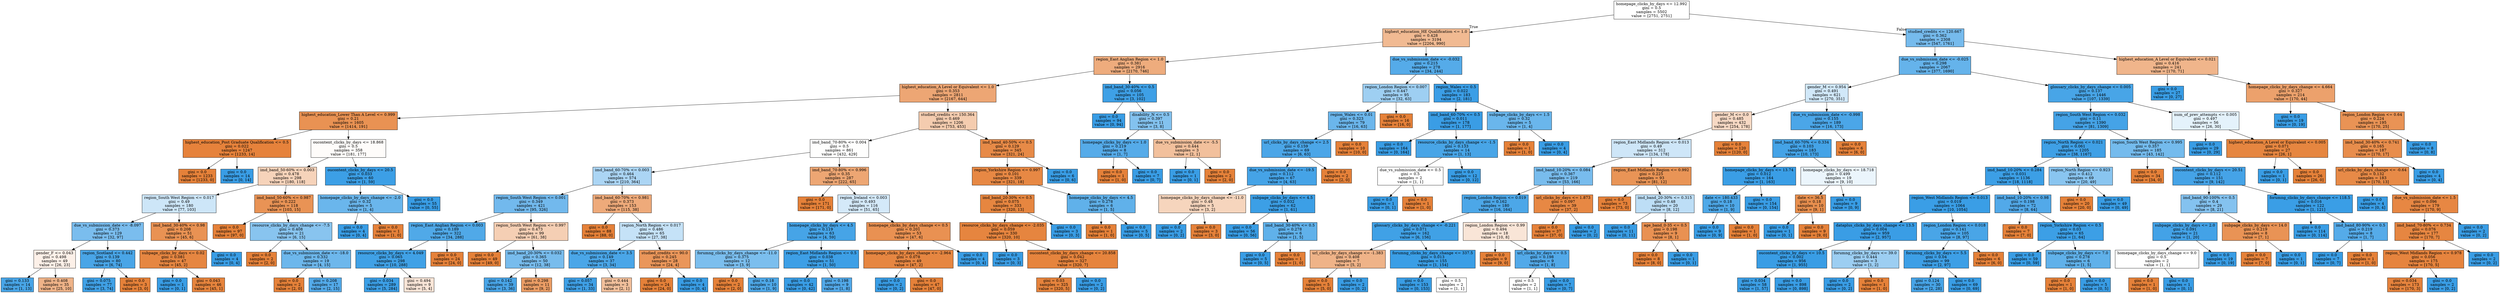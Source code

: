 digraph Tree {
node [shape=box, style="filled", color="black"] ;
0 [label="homepage_clicks_by_days <= 12.992\ngini = 0.5\nsamples = 5502\nvalue = [2751, 2751]", fillcolor="#e5813900"] ;
1 [label="highest_education_HE Qualification <= 1.0\ngini = 0.428\nsamples = 3194\nvalue = [2204, 990]", fillcolor="#e581398c"] ;
0 -> 1 [labeldistance=2.5, labelangle=45, headlabel="True"] ;
2 [label="region_East Anglian Region <= 1.0\ngini = 0.381\nsamples = 2916\nvalue = [2170, 746]", fillcolor="#e58139a7"] ;
1 -> 2 ;
3 [label="highest_education_A Level or Equivalent <= 1.0\ngini = 0.353\nsamples = 2811\nvalue = [2167, 644]", fillcolor="#e58139b3"] ;
2 -> 3 ;
4 [label="highest_education_Lower Than A Level <= 0.999\ngini = 0.21\nsamples = 1605\nvalue = [1414, 191]", fillcolor="#e58139dd"] ;
3 -> 4 ;
5 [label="highest_education_Post Graduate Qualification <= 0.5\ngini = 0.022\nsamples = 1247\nvalue = [1233, 14]", fillcolor="#e58139fc"] ;
4 -> 5 ;
6 [label="gini = 0.0\nsamples = 1233\nvalue = [1233, 0]", fillcolor="#e58139ff"] ;
5 -> 6 ;
7 [label="gini = 0.0\nsamples = 14\nvalue = [0, 14]", fillcolor="#399de5ff"] ;
5 -> 7 ;
8 [label="oucontent_clicks_by_days <= 18.868\ngini = 0.5\nsamples = 358\nvalue = [181, 177]", fillcolor="#e5813906"] ;
4 -> 8 ;
9 [label="imd_band_50-60% <= 0.003\ngini = 0.478\nsamples = 298\nvalue = [180, 118]", fillcolor="#e5813958"] ;
8 -> 9 ;
10 [label="region_South West Region <= 0.017\ngini = 0.49\nsamples = 180\nvalue = [77, 103]", fillcolor="#399de540"] ;
9 -> 10 ;
11 [label="due_vs_submission_date <= -8.097\ngini = 0.373\nsamples = 129\nvalue = [32, 97]", fillcolor="#399de5ab"] ;
10 -> 11 ;
12 [label="gender_F <= 0.043\ngini = 0.498\nsamples = 49\nvalue = [26, 23]", fillcolor="#e581391d"] ;
11 -> 12 ;
13 [label="gini = 0.133\nsamples = 14\nvalue = [1, 13]", fillcolor="#399de5eb"] ;
12 -> 13 ;
14 [label="gini = 0.408\nsamples = 35\nvalue = [25, 10]", fillcolor="#e5813999"] ;
12 -> 14 ;
15 [label="region_Scotland <= 0.442\ngini = 0.139\nsamples = 80\nvalue = [6, 74]", fillcolor="#399de5ea"] ;
11 -> 15 ;
16 [label="gini = 0.075\nsamples = 77\nvalue = [3, 74]", fillcolor="#399de5f5"] ;
15 -> 16 ;
17 [label="gini = 0.0\nsamples = 3\nvalue = [3, 0]", fillcolor="#e58139ff"] ;
15 -> 17 ;
18 [label="imd_band_30-40% <= 0.98\ngini = 0.208\nsamples = 51\nvalue = [45, 6]", fillcolor="#e58139dd"] ;
10 -> 18 ;
19 [label="subpage_clicks_by_days <= 0.02\ngini = 0.081\nsamples = 47\nvalue = [45, 2]", fillcolor="#e58139f4"] ;
18 -> 19 ;
20 [label="gini = 0.0\nsamples = 1\nvalue = [0, 1]", fillcolor="#399de5ff"] ;
19 -> 20 ;
21 [label="gini = 0.043\nsamples = 46\nvalue = [45, 1]", fillcolor="#e58139f9"] ;
19 -> 21 ;
22 [label="gini = 0.0\nsamples = 4\nvalue = [0, 4]", fillcolor="#399de5ff"] ;
18 -> 22 ;
23 [label="imd_band_50-60% <= 0.987\ngini = 0.222\nsamples = 118\nvalue = [103, 15]", fillcolor="#e58139da"] ;
9 -> 23 ;
24 [label="gini = 0.0\nsamples = 97\nvalue = [97, 0]", fillcolor="#e58139ff"] ;
23 -> 24 ;
25 [label="resource_clicks_by_days_change <= -7.5\ngini = 0.408\nsamples = 21\nvalue = [6, 15]", fillcolor="#399de599"] ;
23 -> 25 ;
26 [label="gini = 0.0\nsamples = 2\nvalue = [2, 0]", fillcolor="#e58139ff"] ;
25 -> 26 ;
27 [label="due_vs_submission_date <= -18.0\ngini = 0.332\nsamples = 19\nvalue = [4, 15]", fillcolor="#399de5bb"] ;
25 -> 27 ;
28 [label="gini = 0.0\nsamples = 2\nvalue = [2, 0]", fillcolor="#e58139ff"] ;
27 -> 28 ;
29 [label="gini = 0.208\nsamples = 17\nvalue = [2, 15]", fillcolor="#399de5dd"] ;
27 -> 29 ;
30 [label="oucontent_clicks_by_days <= 20.5\ngini = 0.033\nsamples = 60\nvalue = [1, 59]", fillcolor="#399de5fb"] ;
8 -> 30 ;
31 [label="homepage_clicks_by_days_change <= -2.0\ngini = 0.32\nsamples = 5\nvalue = [1, 4]", fillcolor="#399de5bf"] ;
30 -> 31 ;
32 [label="gini = 0.0\nsamples = 4\nvalue = [0, 4]", fillcolor="#399de5ff"] ;
31 -> 32 ;
33 [label="gini = 0.0\nsamples = 1\nvalue = [1, 0]", fillcolor="#e58139ff"] ;
31 -> 33 ;
34 [label="gini = 0.0\nsamples = 55\nvalue = [0, 55]", fillcolor="#399de5ff"] ;
30 -> 34 ;
35 [label="studied_credits <= 150.364\ngini = 0.469\nsamples = 1206\nvalue = [753, 453]", fillcolor="#e5813966"] ;
3 -> 35 ;
36 [label="imd_band_70-80% <= 0.004\ngini = 0.5\nsamples = 861\nvalue = [432, 429]", fillcolor="#e5813902"] ;
35 -> 36 ;
37 [label="imd_band_60-70% <= 0.003\ngini = 0.464\nsamples = 574\nvalue = [210, 364]", fillcolor="#399de56c"] ;
36 -> 37 ;
38 [label="region_South West Region <= 0.001\ngini = 0.349\nsamples = 421\nvalue = [95, 326]", fillcolor="#399de5b5"] ;
37 -> 38 ;
39 [label="region_East Anglian Region <= 0.003\ngini = 0.189\nsamples = 322\nvalue = [34, 288]", fillcolor="#399de5e1"] ;
38 -> 39 ;
40 [label="resource_clicks_by_days <= 4.049\ngini = 0.065\nsamples = 298\nvalue = [10, 288]", fillcolor="#399de5f6"] ;
39 -> 40 ;
41 [label="gini = 0.034\nsamples = 289\nvalue = [5, 284]", fillcolor="#399de5fb"] ;
40 -> 41 ;
42 [label="gini = 0.494\nsamples = 9\nvalue = [5, 4]", fillcolor="#e5813933"] ;
40 -> 42 ;
43 [label="gini = 0.0\nsamples = 24\nvalue = [24, 0]", fillcolor="#e58139ff"] ;
39 -> 43 ;
44 [label="region_South West Region <= 0.997\ngini = 0.473\nsamples = 99\nvalue = [61, 38]", fillcolor="#e5813960"] ;
38 -> 44 ;
45 [label="gini = 0.0\nsamples = 49\nvalue = [49, 0]", fillcolor="#e58139ff"] ;
44 -> 45 ;
46 [label="imd_band_20-30% <= 0.032\ngini = 0.365\nsamples = 50\nvalue = [12, 38]", fillcolor="#399de5ae"] ;
44 -> 46 ;
47 [label="gini = 0.142\nsamples = 39\nvalue = [3, 36]", fillcolor="#399de5ea"] ;
46 -> 47 ;
48 [label="gini = 0.298\nsamples = 11\nvalue = [9, 2]", fillcolor="#e58139c6"] ;
46 -> 48 ;
49 [label="imd_band_60-70% <= 0.981\ngini = 0.373\nsamples = 153\nvalue = [115, 38]", fillcolor="#e58139ab"] ;
37 -> 49 ;
50 [label="gini = 0.0\nsamples = 88\nvalue = [88, 0]", fillcolor="#e58139ff"] ;
49 -> 50 ;
51 [label="region_North Region <= 0.017\ngini = 0.486\nsamples = 65\nvalue = [27, 38]", fillcolor="#399de54a"] ;
49 -> 51 ;
52 [label="due_vs_submission_date <= 3.5\ngini = 0.149\nsamples = 37\nvalue = [3, 34]", fillcolor="#399de5e9"] ;
51 -> 52 ;
53 [label="gini = 0.057\nsamples = 34\nvalue = [1, 33]", fillcolor="#399de5f7"] ;
52 -> 53 ;
54 [label="gini = 0.444\nsamples = 3\nvalue = [2, 1]", fillcolor="#e581397f"] ;
52 -> 54 ;
55 [label="studied_credits <= 90.0\ngini = 0.245\nsamples = 28\nvalue = [24, 4]", fillcolor="#e58139d4"] ;
51 -> 55 ;
56 [label="gini = 0.0\nsamples = 24\nvalue = [24, 0]", fillcolor="#e58139ff"] ;
55 -> 56 ;
57 [label="gini = 0.0\nsamples = 4\nvalue = [0, 4]", fillcolor="#399de5ff"] ;
55 -> 57 ;
58 [label="imd_band_70-80% <= 0.996\ngini = 0.35\nsamples = 287\nvalue = [222, 65]", fillcolor="#e58139b4"] ;
36 -> 58 ;
59 [label="gini = 0.0\nsamples = 171\nvalue = [171, 0]", fillcolor="#e58139ff"] ;
58 -> 59 ;
60 [label="region_Ireland <= 0.003\ngini = 0.493\nsamples = 116\nvalue = [51, 65]", fillcolor="#399de537"] ;
58 -> 60 ;
61 [label="homepage_clicks_by_days <= 4.5\ngini = 0.119\nsamples = 63\nvalue = [4, 59]", fillcolor="#399de5ee"] ;
60 -> 61 ;
62 [label="forumng_clicks_by_days_change <= -11.0\ngini = 0.375\nsamples = 12\nvalue = [3, 9]", fillcolor="#399de5aa"] ;
61 -> 62 ;
63 [label="gini = 0.0\nsamples = 2\nvalue = [2, 0]", fillcolor="#e58139ff"] ;
62 -> 63 ;
64 [label="gini = 0.18\nsamples = 10\nvalue = [1, 9]", fillcolor="#399de5e3"] ;
62 -> 64 ;
65 [label="region_East Midlands Region <= 0.5\ngini = 0.038\nsamples = 51\nvalue = [1, 50]", fillcolor="#399de5fa"] ;
61 -> 65 ;
66 [label="gini = 0.0\nsamples = 42\nvalue = [0, 42]", fillcolor="#399de5ff"] ;
65 -> 66 ;
67 [label="gini = 0.198\nsamples = 9\nvalue = [1, 8]", fillcolor="#399de5df"] ;
65 -> 67 ;
68 [label="homepage_clicks_by_days_change <= 0.5\ngini = 0.201\nsamples = 53\nvalue = [47, 6]", fillcolor="#e58139de"] ;
60 -> 68 ;
69 [label="homepage_clicks_by_days_change <= -2.964\ngini = 0.078\nsamples = 49\nvalue = [47, 2]", fillcolor="#e58139f4"] ;
68 -> 69 ;
70 [label="gini = 0.0\nsamples = 2\nvalue = [0, 2]", fillcolor="#399de5ff"] ;
69 -> 70 ;
71 [label="gini = 0.0\nsamples = 47\nvalue = [47, 0]", fillcolor="#e58139ff"] ;
69 -> 71 ;
72 [label="gini = 0.0\nsamples = 4\nvalue = [0, 4]", fillcolor="#399de5ff"] ;
68 -> 72 ;
73 [label="imd_band_40-50% <= 0.5\ngini = 0.129\nsamples = 345\nvalue = [321, 24]", fillcolor="#e58139ec"] ;
35 -> 73 ;
74 [label="region_Yorkshire Region <= 0.997\ngini = 0.101\nsamples = 339\nvalue = [321, 18]", fillcolor="#e58139f1"] ;
73 -> 74 ;
75 [label="imd_band_20-30% <= 0.5\ngini = 0.075\nsamples = 333\nvalue = [320, 13]", fillcolor="#e58139f5"] ;
74 -> 75 ;
76 [label="resource_clicks_by_days_change <= -2.035\ngini = 0.059\nsamples = 330\nvalue = [320, 10]", fillcolor="#e58139f7"] ;
75 -> 76 ;
77 [label="gini = 0.0\nsamples = 3\nvalue = [0, 3]", fillcolor="#399de5ff"] ;
76 -> 77 ;
78 [label="oucontent_clicks_by_days_change <= 20.858\ngini = 0.042\nsamples = 327\nvalue = [320, 7]", fillcolor="#e58139f9"] ;
76 -> 78 ;
79 [label="gini = 0.03\nsamples = 325\nvalue = [320, 5]", fillcolor="#e58139fb"] ;
78 -> 79 ;
80 [label="gini = 0.0\nsamples = 2\nvalue = [0, 2]", fillcolor="#399de5ff"] ;
78 -> 80 ;
81 [label="gini = 0.0\nsamples = 3\nvalue = [0, 3]", fillcolor="#399de5ff"] ;
75 -> 81 ;
82 [label="homepage_clicks_by_days <= 4.5\ngini = 0.278\nsamples = 6\nvalue = [1, 5]", fillcolor="#399de5cc"] ;
74 -> 82 ;
83 [label="gini = 0.0\nsamples = 1\nvalue = [1, 0]", fillcolor="#e58139ff"] ;
82 -> 83 ;
84 [label="gini = 0.0\nsamples = 5\nvalue = [0, 5]", fillcolor="#399de5ff"] ;
82 -> 84 ;
85 [label="gini = 0.0\nsamples = 6\nvalue = [0, 6]", fillcolor="#399de5ff"] ;
73 -> 85 ;
86 [label="imd_band_30-40% <= 0.5\ngini = 0.056\nsamples = 105\nvalue = [3, 102]", fillcolor="#399de5f8"] ;
2 -> 86 ;
87 [label="gini = 0.0\nsamples = 94\nvalue = [0, 94]", fillcolor="#399de5ff"] ;
86 -> 87 ;
88 [label="disability_N <= 0.5\ngini = 0.397\nsamples = 11\nvalue = [3, 8]", fillcolor="#399de59f"] ;
86 -> 88 ;
89 [label="homepage_clicks_by_days <= 1.0\ngini = 0.219\nsamples = 8\nvalue = [1, 7]", fillcolor="#399de5db"] ;
88 -> 89 ;
90 [label="gini = 0.0\nsamples = 1\nvalue = [1, 0]", fillcolor="#e58139ff"] ;
89 -> 90 ;
91 [label="gini = 0.0\nsamples = 7\nvalue = [0, 7]", fillcolor="#399de5ff"] ;
89 -> 91 ;
92 [label="due_vs_submission_date <= -5.5\ngini = 0.444\nsamples = 3\nvalue = [2, 1]", fillcolor="#e581397f"] ;
88 -> 92 ;
93 [label="gini = 0.0\nsamples = 1\nvalue = [0, 1]", fillcolor="#399de5ff"] ;
92 -> 93 ;
94 [label="gini = 0.0\nsamples = 2\nvalue = [2, 0]", fillcolor="#e58139ff"] ;
92 -> 94 ;
95 [label="due_vs_submission_date <= -0.032\ngini = 0.215\nsamples = 278\nvalue = [34, 244]", fillcolor="#399de5db"] ;
1 -> 95 ;
96 [label="region_London Region <= 0.007\ngini = 0.447\nsamples = 95\nvalue = [32, 63]", fillcolor="#399de57d"] ;
95 -> 96 ;
97 [label="region_Wales <= 0.01\ngini = 0.323\nsamples = 79\nvalue = [16, 63]", fillcolor="#399de5be"] ;
96 -> 97 ;
98 [label="url_clicks_by_days_change <= 2.5\ngini = 0.159\nsamples = 69\nvalue = [6, 63]", fillcolor="#399de5e7"] ;
97 -> 98 ;
99 [label="due_vs_submission_date <= -19.5\ngini = 0.112\nsamples = 67\nvalue = [4, 63]", fillcolor="#399de5ef"] ;
98 -> 99 ;
100 [label="homepage_clicks_by_days_change <= -11.0\ngini = 0.48\nsamples = 5\nvalue = [3, 2]", fillcolor="#e5813955"] ;
99 -> 100 ;
101 [label="gini = 0.0\nsamples = 2\nvalue = [0, 2]", fillcolor="#399de5ff"] ;
100 -> 101 ;
102 [label="gini = 0.0\nsamples = 3\nvalue = [3, 0]", fillcolor="#e58139ff"] ;
100 -> 102 ;
103 [label="subpage_clicks_by_days <= 4.5\ngini = 0.032\nsamples = 62\nvalue = [1, 61]", fillcolor="#399de5fb"] ;
99 -> 103 ;
104 [label="gini = 0.0\nsamples = 56\nvalue = [0, 56]", fillcolor="#399de5ff"] ;
103 -> 104 ;
105 [label="imd_band_30-40% <= 0.5\ngini = 0.278\nsamples = 6\nvalue = [1, 5]", fillcolor="#399de5cc"] ;
103 -> 105 ;
106 [label="gini = 0.0\nsamples = 5\nvalue = [0, 5]", fillcolor="#399de5ff"] ;
105 -> 106 ;
107 [label="gini = 0.0\nsamples = 1\nvalue = [1, 0]", fillcolor="#e58139ff"] ;
105 -> 107 ;
108 [label="gini = 0.0\nsamples = 2\nvalue = [2, 0]", fillcolor="#e58139ff"] ;
98 -> 108 ;
109 [label="gini = 0.0\nsamples = 10\nvalue = [10, 0]", fillcolor="#e58139ff"] ;
97 -> 109 ;
110 [label="gini = 0.0\nsamples = 16\nvalue = [16, 0]", fillcolor="#e58139ff"] ;
96 -> 110 ;
111 [label="region_Wales <= 0.5\ngini = 0.022\nsamples = 183\nvalue = [2, 181]", fillcolor="#399de5fc"] ;
95 -> 111 ;
112 [label="imd_band_60-70% <= 0.5\ngini = 0.011\nsamples = 178\nvalue = [1, 177]", fillcolor="#399de5fe"] ;
111 -> 112 ;
113 [label="gini = 0.0\nsamples = 164\nvalue = [0, 164]", fillcolor="#399de5ff"] ;
112 -> 113 ;
114 [label="resource_clicks_by_days_change <= -1.5\ngini = 0.133\nsamples = 14\nvalue = [1, 13]", fillcolor="#399de5eb"] ;
112 -> 114 ;
115 [label="due_vs_submission_date <= 0.5\ngini = 0.5\nsamples = 2\nvalue = [1, 1]", fillcolor="#e5813900"] ;
114 -> 115 ;
116 [label="gini = 0.0\nsamples = 1\nvalue = [0, 1]", fillcolor="#399de5ff"] ;
115 -> 116 ;
117 [label="gini = 0.0\nsamples = 1\nvalue = [1, 0]", fillcolor="#e58139ff"] ;
115 -> 117 ;
118 [label="gini = 0.0\nsamples = 12\nvalue = [0, 12]", fillcolor="#399de5ff"] ;
114 -> 118 ;
119 [label="subpage_clicks_by_days <= 1.5\ngini = 0.32\nsamples = 5\nvalue = [1, 4]", fillcolor="#399de5bf"] ;
111 -> 119 ;
120 [label="gini = 0.0\nsamples = 1\nvalue = [1, 0]", fillcolor="#e58139ff"] ;
119 -> 120 ;
121 [label="gini = 0.0\nsamples = 4\nvalue = [0, 4]", fillcolor="#399de5ff"] ;
119 -> 121 ;
122 [label="studied_credits <= 120.667\ngini = 0.362\nsamples = 2308\nvalue = [547, 1761]", fillcolor="#399de5b0"] ;
0 -> 122 [labeldistance=2.5, labelangle=-45, headlabel="False"] ;
123 [label="due_vs_submission_date <= -0.025\ngini = 0.298\nsamples = 2067\nvalue = [377, 1690]", fillcolor="#399de5c6"] ;
122 -> 123 ;
124 [label="gender_M <= 0.954\ngini = 0.491\nsamples = 621\nvalue = [270, 351]", fillcolor="#399de53b"] ;
123 -> 124 ;
125 [label="gender_M <= 0.0\ngini = 0.485\nsamples = 432\nvalue = [254, 178]", fillcolor="#e581394c"] ;
124 -> 125 ;
126 [label="region_East Midlands Region <= 0.013\ngini = 0.49\nsamples = 312\nvalue = [134, 178]", fillcolor="#399de53f"] ;
125 -> 126 ;
127 [label="imd_band_10-20% <= 0.084\ngini = 0.367\nsamples = 219\nvalue = [53, 166]", fillcolor="#399de5ae"] ;
126 -> 127 ;
128 [label="region_London Region <= 0.019\ngini = 0.162\nsamples = 180\nvalue = [16, 164]", fillcolor="#399de5e6"] ;
127 -> 128 ;
129 [label="glossary_clicks_by_days_change <= -0.221\ngini = 0.071\nsamples = 162\nvalue = [6, 156]", fillcolor="#399de5f5"] ;
128 -> 129 ;
130 [label="url_clicks_by_days_change <= -1.383\ngini = 0.408\nsamples = 7\nvalue = [5, 2]", fillcolor="#e5813999"] ;
129 -> 130 ;
131 [label="gini = 0.0\nsamples = 5\nvalue = [5, 0]", fillcolor="#e58139ff"] ;
130 -> 131 ;
132 [label="gini = 0.0\nsamples = 2\nvalue = [0, 2]", fillcolor="#399de5ff"] ;
130 -> 132 ;
133 [label="forumng_clicks_by_days_change <= 337.5\ngini = 0.013\nsamples = 155\nvalue = [1, 154]", fillcolor="#399de5fd"] ;
129 -> 133 ;
134 [label="gini = 0.0\nsamples = 153\nvalue = [0, 153]", fillcolor="#399de5ff"] ;
133 -> 134 ;
135 [label="gini = 0.5\nsamples = 2\nvalue = [1, 1]", fillcolor="#e5813900"] ;
133 -> 135 ;
136 [label="region_London Region <= 0.99\ngini = 0.494\nsamples = 18\nvalue = [10, 8]", fillcolor="#e5813933"] ;
128 -> 136 ;
137 [label="gini = 0.0\nsamples = 9\nvalue = [9, 0]", fillcolor="#e58139ff"] ;
136 -> 137 ;
138 [label="url_clicks_by_days <= 0.5\ngini = 0.198\nsamples = 9\nvalue = [1, 8]", fillcolor="#399de5df"] ;
136 -> 138 ;
139 [label="gini = 0.5\nsamples = 2\nvalue = [1, 1]", fillcolor="#e5813900"] ;
138 -> 139 ;
140 [label="gini = 0.0\nsamples = 7\nvalue = [0, 7]", fillcolor="#399de5ff"] ;
138 -> 140 ;
141 [label="url_clicks_by_days <= 1.873\ngini = 0.097\nsamples = 39\nvalue = [37, 2]", fillcolor="#e58139f1"] ;
127 -> 141 ;
142 [label="gini = 0.0\nsamples = 37\nvalue = [37, 0]", fillcolor="#e58139ff"] ;
141 -> 142 ;
143 [label="gini = 0.0\nsamples = 2\nvalue = [0, 2]", fillcolor="#399de5ff"] ;
141 -> 143 ;
144 [label="region_East Midlands Region <= 0.992\ngini = 0.225\nsamples = 93\nvalue = [81, 12]", fillcolor="#e58139d9"] ;
126 -> 144 ;
145 [label="gini = 0.0\nsamples = 73\nvalue = [73, 0]", fillcolor="#e58139ff"] ;
144 -> 145 ;
146 [label="imd_band_20-30% <= 0.315\ngini = 0.48\nsamples = 20\nvalue = [8, 12]", fillcolor="#399de555"] ;
144 -> 146 ;
147 [label="gini = 0.0\nsamples = 11\nvalue = [0, 11]", fillcolor="#399de5ff"] ;
146 -> 147 ;
148 [label="age_band_0-35 <= 0.5\ngini = 0.198\nsamples = 9\nvalue = [8, 1]", fillcolor="#e58139df"] ;
146 -> 148 ;
149 [label="gini = 0.0\nsamples = 8\nvalue = [8, 0]", fillcolor="#e58139ff"] ;
148 -> 149 ;
150 [label="gini = 0.0\nsamples = 1\nvalue = [0, 1]", fillcolor="#399de5ff"] ;
148 -> 150 ;
151 [label="gini = 0.0\nsamples = 120\nvalue = [120, 0]", fillcolor="#e58139ff"] ;
125 -> 151 ;
152 [label="due_vs_submission_date <= -0.998\ngini = 0.155\nsamples = 189\nvalue = [16, 173]", fillcolor="#399de5e7"] ;
124 -> 152 ;
153 [label="imd_band_60-70% <= 0.334\ngini = 0.103\nsamples = 183\nvalue = [10, 173]", fillcolor="#399de5f0"] ;
152 -> 153 ;
154 [label="homepage_clicks_by_days <= 13.74\ngini = 0.012\nsamples = 164\nvalue = [1, 163]", fillcolor="#399de5fd"] ;
153 -> 154 ;
155 [label="date <= 180.433\ngini = 0.18\nsamples = 10\nvalue = [1, 9]", fillcolor="#399de5e3"] ;
154 -> 155 ;
156 [label="gini = 0.0\nsamples = 9\nvalue = [0, 9]", fillcolor="#399de5ff"] ;
155 -> 156 ;
157 [label="gini = 0.0\nsamples = 1\nvalue = [1, 0]", fillcolor="#e58139ff"] ;
155 -> 157 ;
158 [label="gini = 0.0\nsamples = 154\nvalue = [0, 154]", fillcolor="#399de5ff"] ;
154 -> 158 ;
159 [label="homepage_clicks_by_days <= 18.718\ngini = 0.499\nsamples = 19\nvalue = [9, 10]", fillcolor="#399de519"] ;
153 -> 159 ;
160 [label="date <= 36.5\ngini = 0.18\nsamples = 10\nvalue = [9, 1]", fillcolor="#e58139e3"] ;
159 -> 160 ;
161 [label="gini = 0.0\nsamples = 1\nvalue = [0, 1]", fillcolor="#399de5ff"] ;
160 -> 161 ;
162 [label="gini = 0.0\nsamples = 9\nvalue = [9, 0]", fillcolor="#e58139ff"] ;
160 -> 162 ;
163 [label="gini = 0.0\nsamples = 9\nvalue = [0, 9]", fillcolor="#399de5ff"] ;
159 -> 163 ;
164 [label="gini = 0.0\nsamples = 6\nvalue = [6, 0]", fillcolor="#e58139ff"] ;
152 -> 164 ;
165 [label="glossary_clicks_by_days_change <= 0.005\ngini = 0.137\nsamples = 1446\nvalue = [107, 1339]", fillcolor="#399de5eb"] ;
123 -> 165 ;
166 [label="region_South West Region <= 0.032\ngini = 0.11\nsamples = 1390\nvalue = [81, 1309]", fillcolor="#399de5ef"] ;
165 -> 166 ;
167 [label="region_North Region <= 0.021\ngini = 0.061\nsamples = 1205\nvalue = [38, 1167]", fillcolor="#399de5f7"] ;
166 -> 167 ;
168 [label="imd_band_10-20% <= 0.284\ngini = 0.031\nsamples = 1136\nvalue = [18, 1118]", fillcolor="#399de5fb"] ;
167 -> 168 ;
169 [label="region_West Midlands Region <= 0.013\ngini = 0.019\nsamples = 1064\nvalue = [10, 1054]", fillcolor="#399de5fd"] ;
168 -> 169 ;
170 [label="dataplus_clicks_by_days_change <= 13.5\ngini = 0.004\nsamples = 959\nvalue = [2, 957]", fillcolor="#399de5fe"] ;
169 -> 170 ;
171 [label="oucontent_clicks_by_days <= 10.5\ngini = 0.002\nsamples = 956\nvalue = [1, 955]", fillcolor="#399de5ff"] ;
170 -> 171 ;
172 [label="gini = 0.034\nsamples = 58\nvalue = [1, 57]", fillcolor="#399de5fb"] ;
171 -> 172 ;
173 [label="gini = 0.0\nsamples = 898\nvalue = [0, 898]", fillcolor="#399de5ff"] ;
171 -> 173 ;
174 [label="forumng_clicks_by_days <= 39.0\ngini = 0.444\nsamples = 3\nvalue = [1, 2]", fillcolor="#399de57f"] ;
170 -> 174 ;
175 [label="gini = 0.0\nsamples = 2\nvalue = [0, 2]", fillcolor="#399de5ff"] ;
174 -> 175 ;
176 [label="gini = 0.0\nsamples = 1\nvalue = [1, 0]", fillcolor="#e58139ff"] ;
174 -> 176 ;
177 [label="region_London Region <= 0.018\ngini = 0.141\nsamples = 105\nvalue = [8, 97]", fillcolor="#399de5ea"] ;
169 -> 177 ;
178 [label="forumng_clicks_by_days <= 5.5\ngini = 0.04\nsamples = 99\nvalue = [2, 97]", fillcolor="#399de5fa"] ;
177 -> 178 ;
179 [label="gini = 0.124\nsamples = 30\nvalue = [2, 28]", fillcolor="#399de5ed"] ;
178 -> 179 ;
180 [label="gini = 0.0\nsamples = 69\nvalue = [0, 69]", fillcolor="#399de5ff"] ;
178 -> 180 ;
181 [label="gini = 0.0\nsamples = 6\nvalue = [6, 0]", fillcolor="#e58139ff"] ;
177 -> 181 ;
182 [label="imd_band_10-20% <= 0.98\ngini = 0.198\nsamples = 72\nvalue = [8, 64]", fillcolor="#399de5df"] ;
168 -> 182 ;
183 [label="gini = 0.0\nsamples = 7\nvalue = [7, 0]", fillcolor="#e58139ff"] ;
182 -> 183 ;
184 [label="region_Yorkshire Region <= 0.5\ngini = 0.03\nsamples = 65\nvalue = [1, 64]", fillcolor="#399de5fb"] ;
182 -> 184 ;
185 [label="gini = 0.0\nsamples = 59\nvalue = [0, 59]", fillcolor="#399de5ff"] ;
184 -> 185 ;
186 [label="subpage_clicks_by_days <= 7.0\ngini = 0.278\nsamples = 6\nvalue = [1, 5]", fillcolor="#399de5cc"] ;
184 -> 186 ;
187 [label="gini = 0.0\nsamples = 1\nvalue = [1, 0]", fillcolor="#e58139ff"] ;
186 -> 187 ;
188 [label="gini = 0.0\nsamples = 5\nvalue = [0, 5]", fillcolor="#399de5ff"] ;
186 -> 188 ;
189 [label="region_North Region <= 0.923\ngini = 0.412\nsamples = 69\nvalue = [20, 49]", fillcolor="#399de597"] ;
167 -> 189 ;
190 [label="gini = 0.0\nsamples = 20\nvalue = [20, 0]", fillcolor="#e58139ff"] ;
189 -> 190 ;
191 [label="gini = 0.0\nsamples = 49\nvalue = [0, 49]", fillcolor="#399de5ff"] ;
189 -> 191 ;
192 [label="region_South West Region <= 0.995\ngini = 0.357\nsamples = 185\nvalue = [43, 142]", fillcolor="#399de5b2"] ;
166 -> 192 ;
193 [label="gini = 0.0\nsamples = 34\nvalue = [34, 0]", fillcolor="#e58139ff"] ;
192 -> 193 ;
194 [label="oucontent_clicks_by_days <= 20.51\ngini = 0.112\nsamples = 151\nvalue = [9, 142]", fillcolor="#399de5ef"] ;
192 -> 194 ;
195 [label="imd_band_90-100% <= 0.5\ngini = 0.4\nsamples = 29\nvalue = [8, 21]", fillcolor="#399de59e"] ;
194 -> 195 ;
196 [label="subpage_clicks_by_days <= 2.0\ngini = 0.091\nsamples = 21\nvalue = [1, 20]", fillcolor="#399de5f2"] ;
195 -> 196 ;
197 [label="homepage_clicks_by_days_change <= 9.0\ngini = 0.5\nsamples = 2\nvalue = [1, 1]", fillcolor="#e5813900"] ;
196 -> 197 ;
198 [label="gini = 0.0\nsamples = 1\nvalue = [1, 0]", fillcolor="#e58139ff"] ;
197 -> 198 ;
199 [label="gini = 0.0\nsamples = 1\nvalue = [0, 1]", fillcolor="#399de5ff"] ;
197 -> 199 ;
200 [label="gini = 0.0\nsamples = 19\nvalue = [0, 19]", fillcolor="#399de5ff"] ;
196 -> 200 ;
201 [label="subpage_clicks_by_days <= 14.0\ngini = 0.219\nsamples = 8\nvalue = [7, 1]", fillcolor="#e58139db"] ;
195 -> 201 ;
202 [label="gini = 0.0\nsamples = 7\nvalue = [7, 0]", fillcolor="#e58139ff"] ;
201 -> 202 ;
203 [label="gini = 0.0\nsamples = 1\nvalue = [0, 1]", fillcolor="#399de5ff"] ;
201 -> 203 ;
204 [label="forumng_clicks_by_days_change <= 118.5\ngini = 0.016\nsamples = 122\nvalue = [1, 121]", fillcolor="#399de5fd"] ;
194 -> 204 ;
205 [label="gini = 0.0\nsamples = 114\nvalue = [0, 114]", fillcolor="#399de5ff"] ;
204 -> 205 ;
206 [label="imd_band_80-90% <= 0.5\ngini = 0.219\nsamples = 8\nvalue = [1, 7]", fillcolor="#399de5db"] ;
204 -> 206 ;
207 [label="gini = 0.0\nsamples = 7\nvalue = [0, 7]", fillcolor="#399de5ff"] ;
206 -> 207 ;
208 [label="gini = 0.0\nsamples = 1\nvalue = [1, 0]", fillcolor="#e58139ff"] ;
206 -> 208 ;
209 [label="num_of_prev_attempts <= 0.005\ngini = 0.497\nsamples = 56\nvalue = [26, 30]", fillcolor="#399de522"] ;
165 -> 209 ;
210 [label="gini = 0.0\nsamples = 29\nvalue = [0, 29]", fillcolor="#399de5ff"] ;
209 -> 210 ;
211 [label="highest_education_A Level or Equivalent <= 0.005\ngini = 0.071\nsamples = 27\nvalue = [26, 1]", fillcolor="#e58139f5"] ;
209 -> 211 ;
212 [label="gini = 0.0\nsamples = 1\nvalue = [0, 1]", fillcolor="#399de5ff"] ;
211 -> 212 ;
213 [label="gini = 0.0\nsamples = 26\nvalue = [26, 0]", fillcolor="#e58139ff"] ;
211 -> 213 ;
214 [label="highest_education_A Level or Equivalent <= 0.021\ngini = 0.416\nsamples = 241\nvalue = [170, 71]", fillcolor="#e5813995"] ;
122 -> 214 ;
215 [label="gini = 0.0\nsamples = 27\nvalue = [0, 27]", fillcolor="#399de5ff"] ;
214 -> 215 ;
216 [label="homepage_clicks_by_days_change <= 4.664\ngini = 0.327\nsamples = 214\nvalue = [170, 44]", fillcolor="#e58139bd"] ;
214 -> 216 ;
217 [label="gini = 0.0\nsamples = 19\nvalue = [0, 19]", fillcolor="#399de5ff"] ;
216 -> 217 ;
218 [label="region_London Region <= 0.64\ngini = 0.224\nsamples = 195\nvalue = [170, 25]", fillcolor="#e58139da"] ;
216 -> 218 ;
219 [label="imd_band_30-40% <= 0.741\ngini = 0.165\nsamples = 187\nvalue = [170, 17]", fillcolor="#e58139e6"] ;
218 -> 219 ;
220 [label="url_clicks_by_days_change <= -0.64\ngini = 0.132\nsamples = 183\nvalue = [170, 13]", fillcolor="#e58139ec"] ;
219 -> 220 ;
221 [label="gini = 0.0\nsamples = 4\nvalue = [0, 4]", fillcolor="#399de5ff"] ;
220 -> 221 ;
222 [label="due_vs_submission_date <= 1.5\ngini = 0.096\nsamples = 179\nvalue = [170, 9]", fillcolor="#e58139f2"] ;
220 -> 222 ;
223 [label="imd_band_70-80% <= 0.734\ngini = 0.076\nsamples = 177\nvalue = [170, 7]", fillcolor="#e58139f4"] ;
222 -> 223 ;
224 [label="region_West Midlands Region <= 0.978\ngini = 0.056\nsamples = 175\nvalue = [170, 5]", fillcolor="#e58139f8"] ;
223 -> 224 ;
225 [label="gini = 0.034\nsamples = 173\nvalue = [170, 3]", fillcolor="#e58139fa"] ;
224 -> 225 ;
226 [label="gini = 0.0\nsamples = 2\nvalue = [0, 2]", fillcolor="#399de5ff"] ;
224 -> 226 ;
227 [label="gini = 0.0\nsamples = 2\nvalue = [0, 2]", fillcolor="#399de5ff"] ;
223 -> 227 ;
228 [label="gini = 0.0\nsamples = 2\nvalue = [0, 2]", fillcolor="#399de5ff"] ;
222 -> 228 ;
229 [label="gini = 0.0\nsamples = 4\nvalue = [0, 4]", fillcolor="#399de5ff"] ;
219 -> 229 ;
230 [label="gini = 0.0\nsamples = 8\nvalue = [0, 8]", fillcolor="#399de5ff"] ;
218 -> 230 ;
}